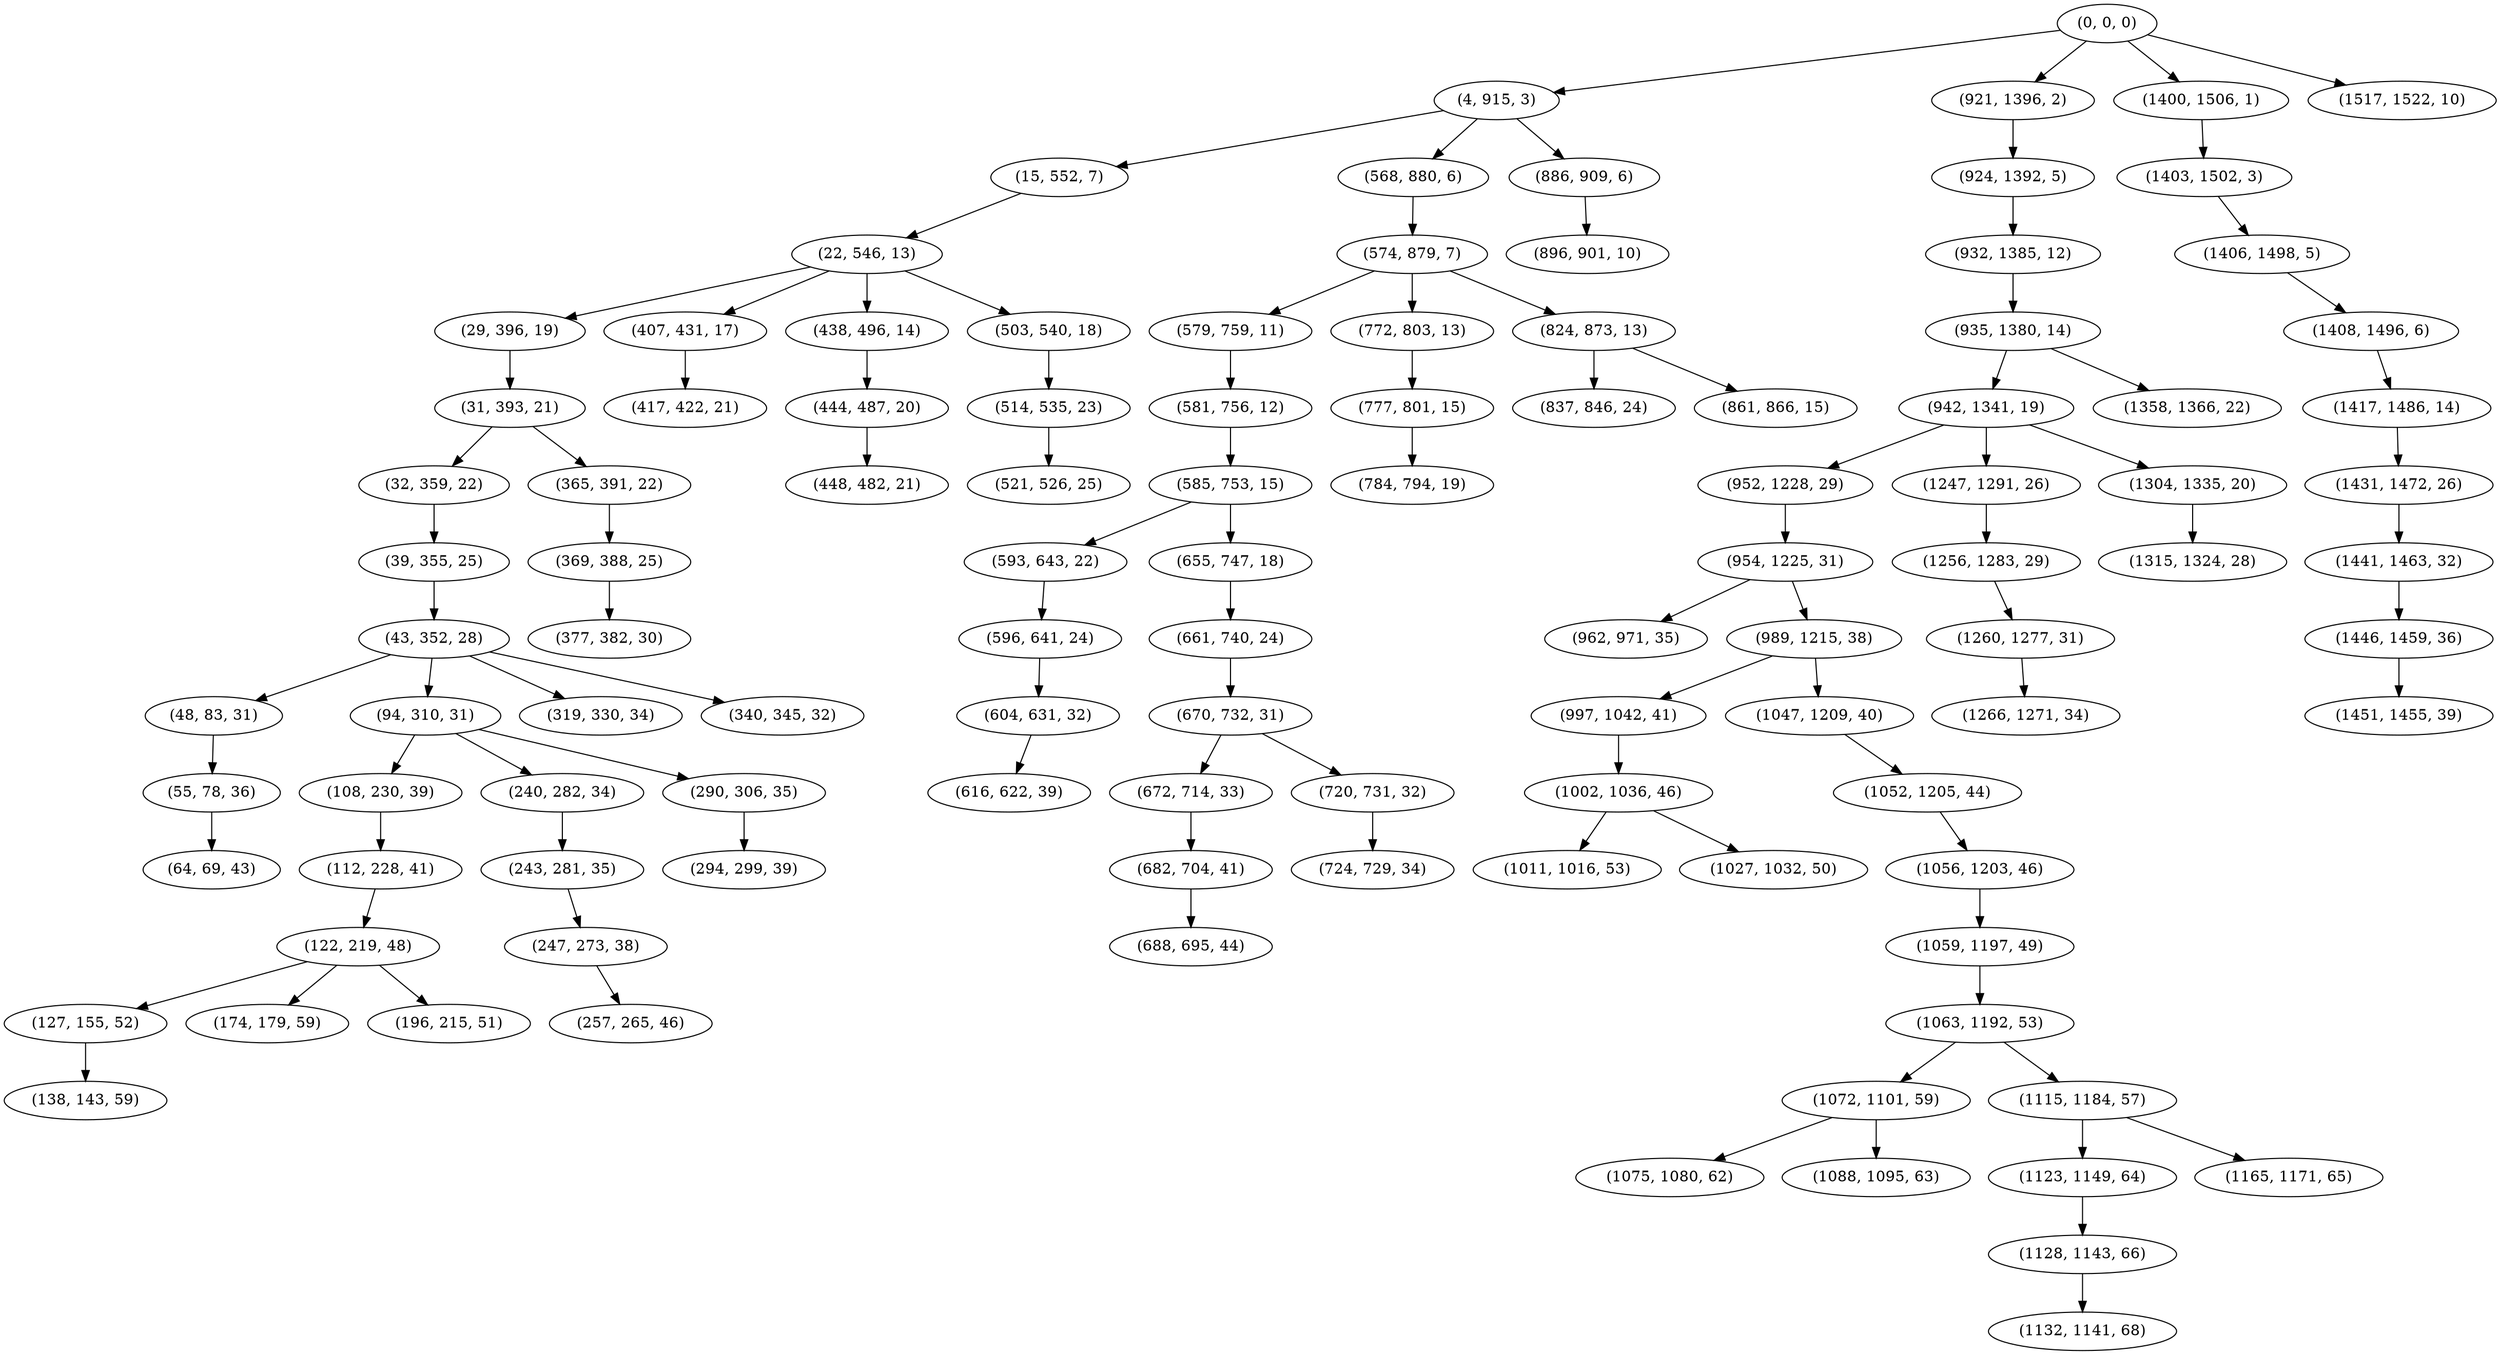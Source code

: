 digraph tree {
    "(0, 0, 0)";
    "(4, 915, 3)";
    "(15, 552, 7)";
    "(22, 546, 13)";
    "(29, 396, 19)";
    "(31, 393, 21)";
    "(32, 359, 22)";
    "(39, 355, 25)";
    "(43, 352, 28)";
    "(48, 83, 31)";
    "(55, 78, 36)";
    "(64, 69, 43)";
    "(94, 310, 31)";
    "(108, 230, 39)";
    "(112, 228, 41)";
    "(122, 219, 48)";
    "(127, 155, 52)";
    "(138, 143, 59)";
    "(174, 179, 59)";
    "(196, 215, 51)";
    "(240, 282, 34)";
    "(243, 281, 35)";
    "(247, 273, 38)";
    "(257, 265, 46)";
    "(290, 306, 35)";
    "(294, 299, 39)";
    "(319, 330, 34)";
    "(340, 345, 32)";
    "(365, 391, 22)";
    "(369, 388, 25)";
    "(377, 382, 30)";
    "(407, 431, 17)";
    "(417, 422, 21)";
    "(438, 496, 14)";
    "(444, 487, 20)";
    "(448, 482, 21)";
    "(503, 540, 18)";
    "(514, 535, 23)";
    "(521, 526, 25)";
    "(568, 880, 6)";
    "(574, 879, 7)";
    "(579, 759, 11)";
    "(581, 756, 12)";
    "(585, 753, 15)";
    "(593, 643, 22)";
    "(596, 641, 24)";
    "(604, 631, 32)";
    "(616, 622, 39)";
    "(655, 747, 18)";
    "(661, 740, 24)";
    "(670, 732, 31)";
    "(672, 714, 33)";
    "(682, 704, 41)";
    "(688, 695, 44)";
    "(720, 731, 32)";
    "(724, 729, 34)";
    "(772, 803, 13)";
    "(777, 801, 15)";
    "(784, 794, 19)";
    "(824, 873, 13)";
    "(837, 846, 24)";
    "(861, 866, 15)";
    "(886, 909, 6)";
    "(896, 901, 10)";
    "(921, 1396, 2)";
    "(924, 1392, 5)";
    "(932, 1385, 12)";
    "(935, 1380, 14)";
    "(942, 1341, 19)";
    "(952, 1228, 29)";
    "(954, 1225, 31)";
    "(962, 971, 35)";
    "(989, 1215, 38)";
    "(997, 1042, 41)";
    "(1002, 1036, 46)";
    "(1011, 1016, 53)";
    "(1027, 1032, 50)";
    "(1047, 1209, 40)";
    "(1052, 1205, 44)";
    "(1056, 1203, 46)";
    "(1059, 1197, 49)";
    "(1063, 1192, 53)";
    "(1072, 1101, 59)";
    "(1075, 1080, 62)";
    "(1088, 1095, 63)";
    "(1115, 1184, 57)";
    "(1123, 1149, 64)";
    "(1128, 1143, 66)";
    "(1132, 1141, 68)";
    "(1165, 1171, 65)";
    "(1247, 1291, 26)";
    "(1256, 1283, 29)";
    "(1260, 1277, 31)";
    "(1266, 1271, 34)";
    "(1304, 1335, 20)";
    "(1315, 1324, 28)";
    "(1358, 1366, 22)";
    "(1400, 1506, 1)";
    "(1403, 1502, 3)";
    "(1406, 1498, 5)";
    "(1408, 1496, 6)";
    "(1417, 1486, 14)";
    "(1431, 1472, 26)";
    "(1441, 1463, 32)";
    "(1446, 1459, 36)";
    "(1451, 1455, 39)";
    "(1517, 1522, 10)";
    "(0, 0, 0)" -> "(4, 915, 3)";
    "(0, 0, 0)" -> "(921, 1396, 2)";
    "(0, 0, 0)" -> "(1400, 1506, 1)";
    "(0, 0, 0)" -> "(1517, 1522, 10)";
    "(4, 915, 3)" -> "(15, 552, 7)";
    "(4, 915, 3)" -> "(568, 880, 6)";
    "(4, 915, 3)" -> "(886, 909, 6)";
    "(15, 552, 7)" -> "(22, 546, 13)";
    "(22, 546, 13)" -> "(29, 396, 19)";
    "(22, 546, 13)" -> "(407, 431, 17)";
    "(22, 546, 13)" -> "(438, 496, 14)";
    "(22, 546, 13)" -> "(503, 540, 18)";
    "(29, 396, 19)" -> "(31, 393, 21)";
    "(31, 393, 21)" -> "(32, 359, 22)";
    "(31, 393, 21)" -> "(365, 391, 22)";
    "(32, 359, 22)" -> "(39, 355, 25)";
    "(39, 355, 25)" -> "(43, 352, 28)";
    "(43, 352, 28)" -> "(48, 83, 31)";
    "(43, 352, 28)" -> "(94, 310, 31)";
    "(43, 352, 28)" -> "(319, 330, 34)";
    "(43, 352, 28)" -> "(340, 345, 32)";
    "(48, 83, 31)" -> "(55, 78, 36)";
    "(55, 78, 36)" -> "(64, 69, 43)";
    "(94, 310, 31)" -> "(108, 230, 39)";
    "(94, 310, 31)" -> "(240, 282, 34)";
    "(94, 310, 31)" -> "(290, 306, 35)";
    "(108, 230, 39)" -> "(112, 228, 41)";
    "(112, 228, 41)" -> "(122, 219, 48)";
    "(122, 219, 48)" -> "(127, 155, 52)";
    "(122, 219, 48)" -> "(174, 179, 59)";
    "(122, 219, 48)" -> "(196, 215, 51)";
    "(127, 155, 52)" -> "(138, 143, 59)";
    "(240, 282, 34)" -> "(243, 281, 35)";
    "(243, 281, 35)" -> "(247, 273, 38)";
    "(247, 273, 38)" -> "(257, 265, 46)";
    "(290, 306, 35)" -> "(294, 299, 39)";
    "(365, 391, 22)" -> "(369, 388, 25)";
    "(369, 388, 25)" -> "(377, 382, 30)";
    "(407, 431, 17)" -> "(417, 422, 21)";
    "(438, 496, 14)" -> "(444, 487, 20)";
    "(444, 487, 20)" -> "(448, 482, 21)";
    "(503, 540, 18)" -> "(514, 535, 23)";
    "(514, 535, 23)" -> "(521, 526, 25)";
    "(568, 880, 6)" -> "(574, 879, 7)";
    "(574, 879, 7)" -> "(579, 759, 11)";
    "(574, 879, 7)" -> "(772, 803, 13)";
    "(574, 879, 7)" -> "(824, 873, 13)";
    "(579, 759, 11)" -> "(581, 756, 12)";
    "(581, 756, 12)" -> "(585, 753, 15)";
    "(585, 753, 15)" -> "(593, 643, 22)";
    "(585, 753, 15)" -> "(655, 747, 18)";
    "(593, 643, 22)" -> "(596, 641, 24)";
    "(596, 641, 24)" -> "(604, 631, 32)";
    "(604, 631, 32)" -> "(616, 622, 39)";
    "(655, 747, 18)" -> "(661, 740, 24)";
    "(661, 740, 24)" -> "(670, 732, 31)";
    "(670, 732, 31)" -> "(672, 714, 33)";
    "(670, 732, 31)" -> "(720, 731, 32)";
    "(672, 714, 33)" -> "(682, 704, 41)";
    "(682, 704, 41)" -> "(688, 695, 44)";
    "(720, 731, 32)" -> "(724, 729, 34)";
    "(772, 803, 13)" -> "(777, 801, 15)";
    "(777, 801, 15)" -> "(784, 794, 19)";
    "(824, 873, 13)" -> "(837, 846, 24)";
    "(824, 873, 13)" -> "(861, 866, 15)";
    "(886, 909, 6)" -> "(896, 901, 10)";
    "(921, 1396, 2)" -> "(924, 1392, 5)";
    "(924, 1392, 5)" -> "(932, 1385, 12)";
    "(932, 1385, 12)" -> "(935, 1380, 14)";
    "(935, 1380, 14)" -> "(942, 1341, 19)";
    "(935, 1380, 14)" -> "(1358, 1366, 22)";
    "(942, 1341, 19)" -> "(952, 1228, 29)";
    "(942, 1341, 19)" -> "(1247, 1291, 26)";
    "(942, 1341, 19)" -> "(1304, 1335, 20)";
    "(952, 1228, 29)" -> "(954, 1225, 31)";
    "(954, 1225, 31)" -> "(962, 971, 35)";
    "(954, 1225, 31)" -> "(989, 1215, 38)";
    "(989, 1215, 38)" -> "(997, 1042, 41)";
    "(989, 1215, 38)" -> "(1047, 1209, 40)";
    "(997, 1042, 41)" -> "(1002, 1036, 46)";
    "(1002, 1036, 46)" -> "(1011, 1016, 53)";
    "(1002, 1036, 46)" -> "(1027, 1032, 50)";
    "(1047, 1209, 40)" -> "(1052, 1205, 44)";
    "(1052, 1205, 44)" -> "(1056, 1203, 46)";
    "(1056, 1203, 46)" -> "(1059, 1197, 49)";
    "(1059, 1197, 49)" -> "(1063, 1192, 53)";
    "(1063, 1192, 53)" -> "(1072, 1101, 59)";
    "(1063, 1192, 53)" -> "(1115, 1184, 57)";
    "(1072, 1101, 59)" -> "(1075, 1080, 62)";
    "(1072, 1101, 59)" -> "(1088, 1095, 63)";
    "(1115, 1184, 57)" -> "(1123, 1149, 64)";
    "(1115, 1184, 57)" -> "(1165, 1171, 65)";
    "(1123, 1149, 64)" -> "(1128, 1143, 66)";
    "(1128, 1143, 66)" -> "(1132, 1141, 68)";
    "(1247, 1291, 26)" -> "(1256, 1283, 29)";
    "(1256, 1283, 29)" -> "(1260, 1277, 31)";
    "(1260, 1277, 31)" -> "(1266, 1271, 34)";
    "(1304, 1335, 20)" -> "(1315, 1324, 28)";
    "(1400, 1506, 1)" -> "(1403, 1502, 3)";
    "(1403, 1502, 3)" -> "(1406, 1498, 5)";
    "(1406, 1498, 5)" -> "(1408, 1496, 6)";
    "(1408, 1496, 6)" -> "(1417, 1486, 14)";
    "(1417, 1486, 14)" -> "(1431, 1472, 26)";
    "(1431, 1472, 26)" -> "(1441, 1463, 32)";
    "(1441, 1463, 32)" -> "(1446, 1459, 36)";
    "(1446, 1459, 36)" -> "(1451, 1455, 39)";
}

